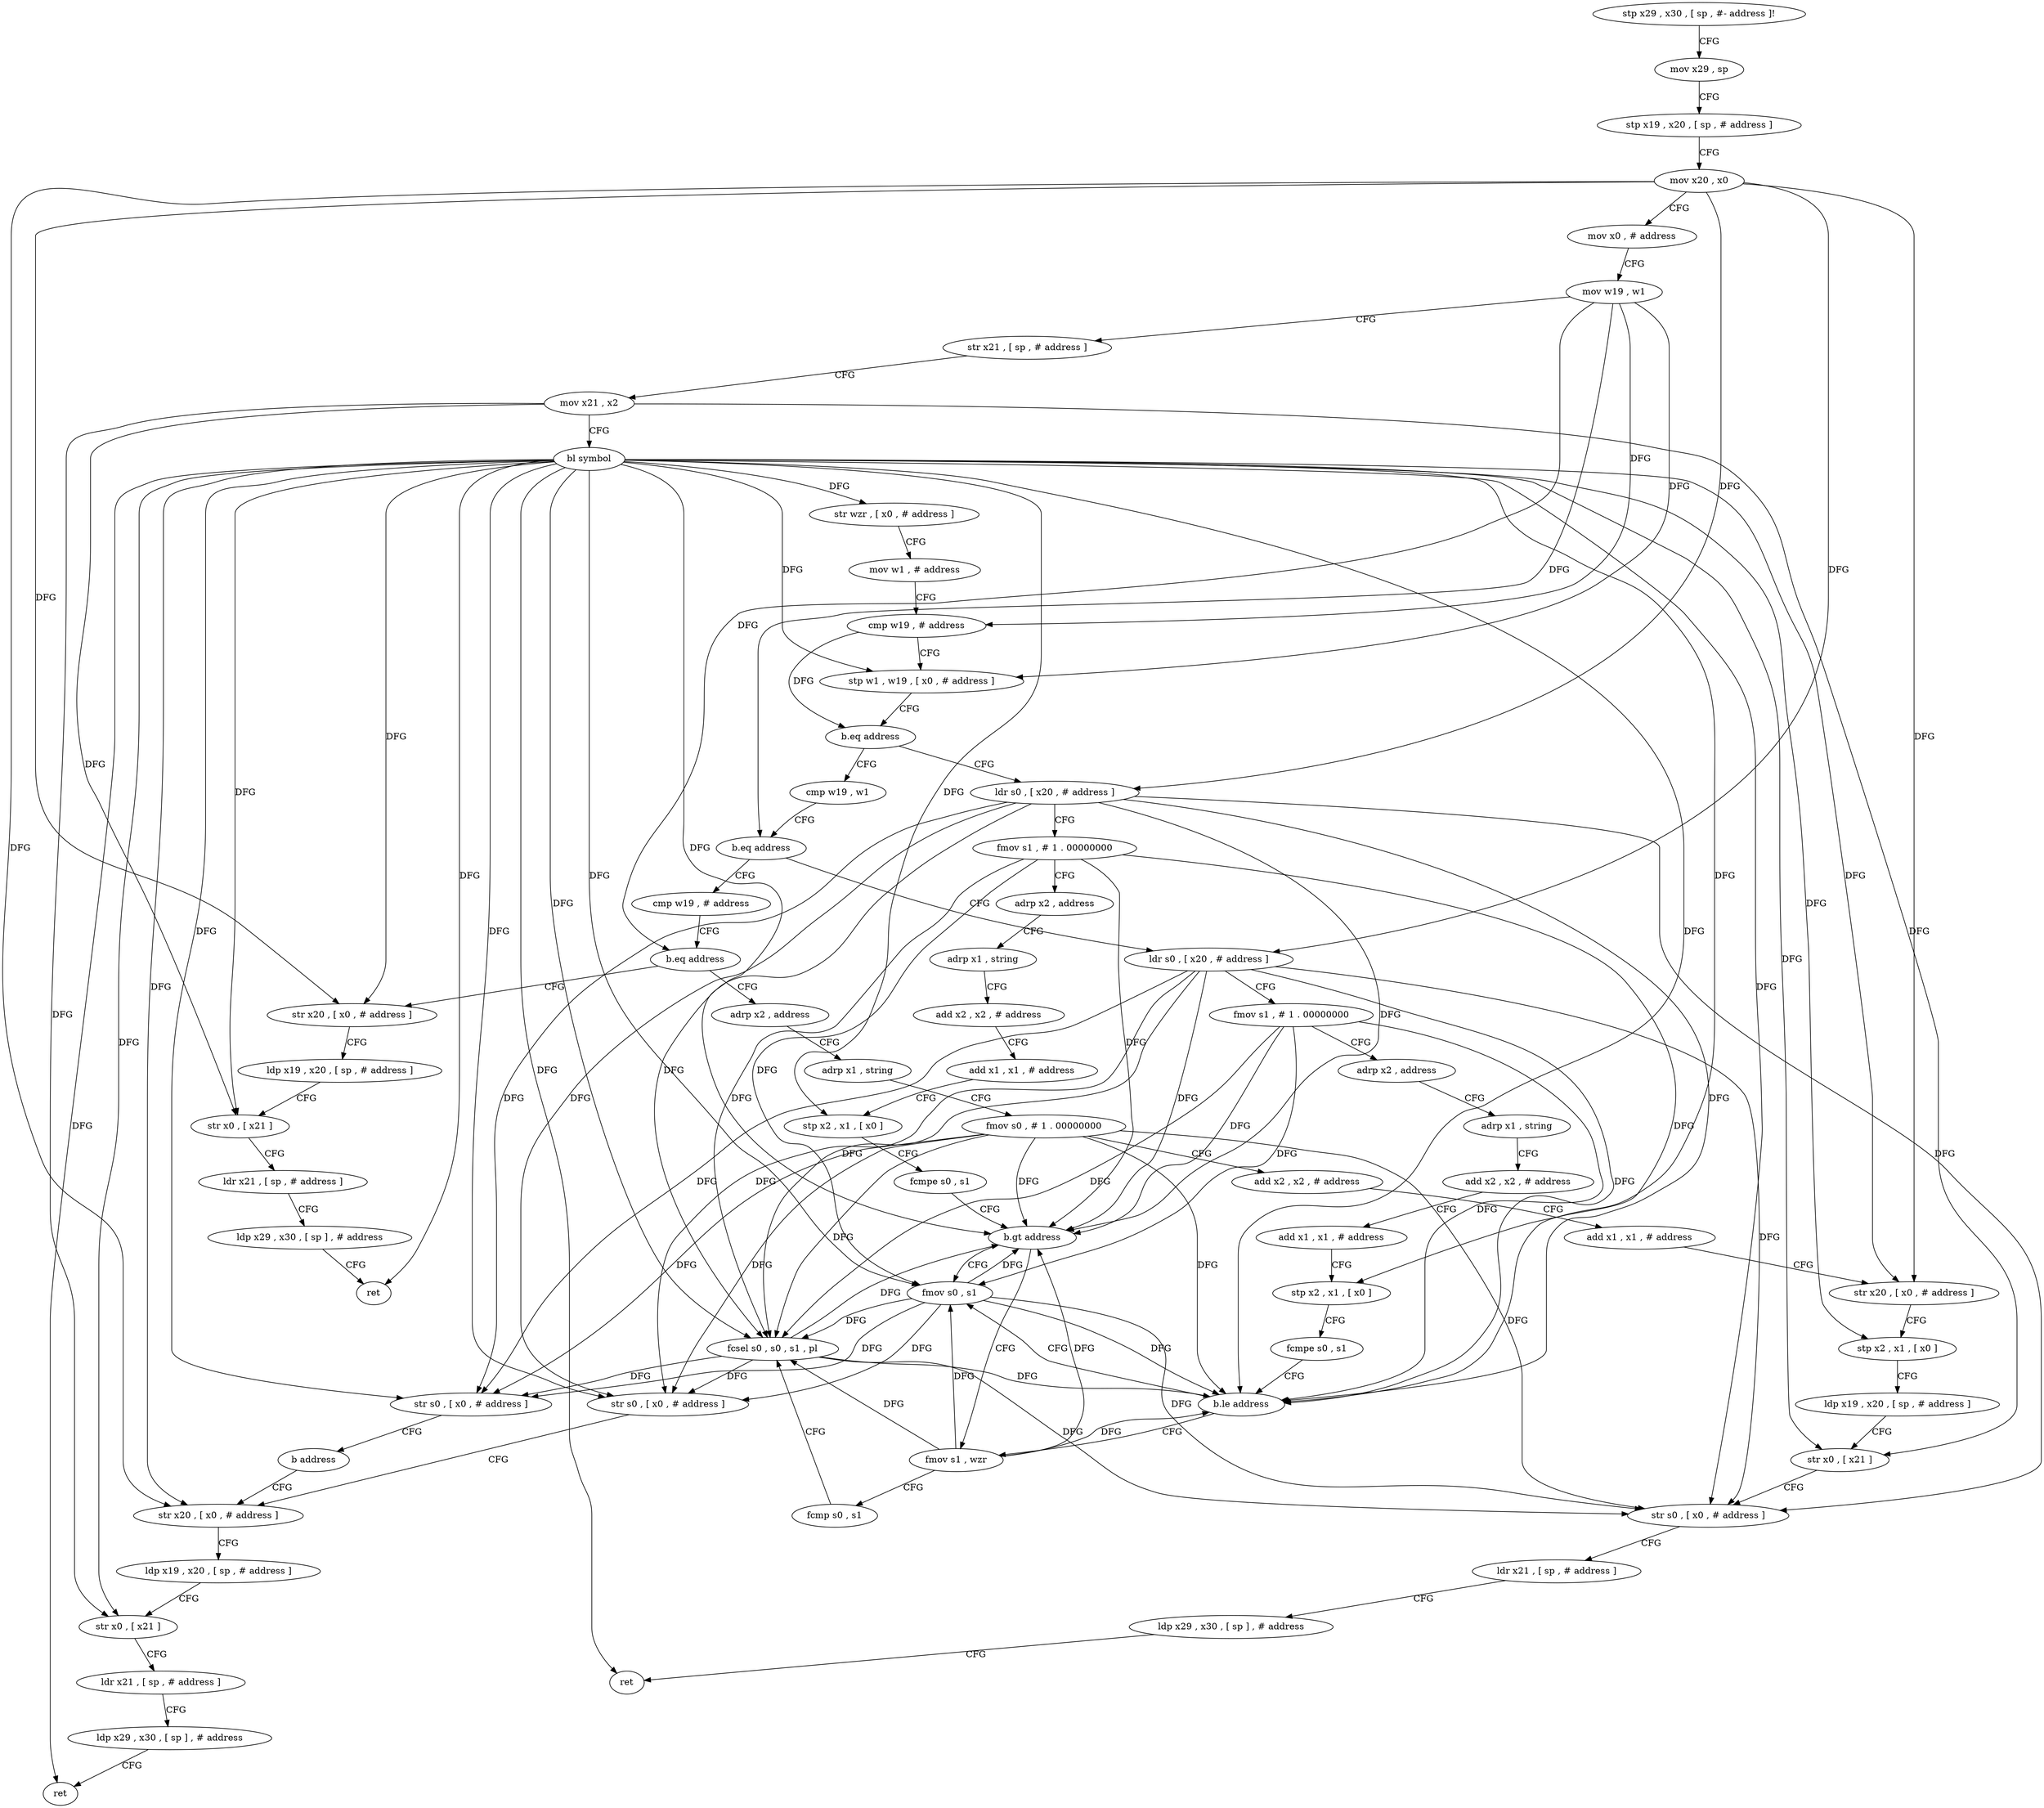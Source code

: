 digraph "func" {
"4222720" [label = "stp x29 , x30 , [ sp , #- address ]!" ]
"4222724" [label = "mov x29 , sp" ]
"4222728" [label = "stp x19 , x20 , [ sp , # address ]" ]
"4222732" [label = "mov x20 , x0" ]
"4222736" [label = "mov x0 , # address" ]
"4222740" [label = "mov w19 , w1" ]
"4222744" [label = "str x21 , [ sp , # address ]" ]
"4222748" [label = "mov x21 , x2" ]
"4222752" [label = "bl symbol" ]
"4222756" [label = "str wzr , [ x0 , # address ]" ]
"4222760" [label = "mov w1 , # address" ]
"4222764" [label = "cmp w19 , # address" ]
"4222768" [label = "stp w1 , w19 , [ x0 , # address ]" ]
"4222772" [label = "b.eq address" ]
"4222944" [label = "ldr s0 , [ x20 , # address ]" ]
"4222776" [label = "cmp w19 , w1" ]
"4222948" [label = "fmov s1 , # 1 . 00000000" ]
"4222952" [label = "adrp x2 , address" ]
"4222956" [label = "adrp x1 , string" ]
"4222960" [label = "add x2 , x2 , # address" ]
"4222964" [label = "add x1 , x1 , # address" ]
"4222968" [label = "stp x2 , x1 , [ x0 ]" ]
"4222972" [label = "fcmpe s0 , s1" ]
"4222976" [label = "b.gt address" ]
"4222908" [label = "fmov s0 , s1" ]
"4222980" [label = "fmov s1 , wzr" ]
"4222780" [label = "b.eq address" ]
"4222872" [label = "ldr s0 , [ x20 , # address ]" ]
"4222784" [label = "cmp w19 , # address" ]
"4222912" [label = "str s0 , [ x0 , # address ]" ]
"4222916" [label = "str x20 , [ x0 , # address ]" ]
"4222984" [label = "fcmp s0 , s1" ]
"4222988" [label = "fcsel s0 , s0 , s1 , pl" ]
"4222992" [label = "str s0 , [ x0 , # address ]" ]
"4222996" [label = "b address" ]
"4222876" [label = "fmov s1 , # 1 . 00000000" ]
"4222880" [label = "adrp x2 , address" ]
"4222884" [label = "adrp x1 , string" ]
"4222888" [label = "add x2 , x2 , # address" ]
"4222892" [label = "add x1 , x1 , # address" ]
"4222896" [label = "stp x2 , x1 , [ x0 ]" ]
"4222900" [label = "fcmpe s0 , s1" ]
"4222904" [label = "b.le address" ]
"4222788" [label = "b.eq address" ]
"4222816" [label = "adrp x2 , address" ]
"4222792" [label = "str x20 , [ x0 , # address ]" ]
"4222920" [label = "ldp x19 , x20 , [ sp , # address ]" ]
"4222924" [label = "str x0 , [ x21 ]" ]
"4222928" [label = "ldr x21 , [ sp , # address ]" ]
"4222932" [label = "ldp x29 , x30 , [ sp ] , # address" ]
"4222936" [label = "ret" ]
"4222820" [label = "adrp x1 , string" ]
"4222824" [label = "fmov s0 , # 1 . 00000000" ]
"4222828" [label = "add x2 , x2 , # address" ]
"4222832" [label = "add x1 , x1 , # address" ]
"4222836" [label = "str x20 , [ x0 , # address ]" ]
"4222840" [label = "stp x2 , x1 , [ x0 ]" ]
"4222844" [label = "ldp x19 , x20 , [ sp , # address ]" ]
"4222848" [label = "str x0 , [ x21 ]" ]
"4222852" [label = "str s0 , [ x0 , # address ]" ]
"4222856" [label = "ldr x21 , [ sp , # address ]" ]
"4222860" [label = "ldp x29 , x30 , [ sp ] , # address" ]
"4222864" [label = "ret" ]
"4222796" [label = "ldp x19 , x20 , [ sp , # address ]" ]
"4222800" [label = "str x0 , [ x21 ]" ]
"4222804" [label = "ldr x21 , [ sp , # address ]" ]
"4222808" [label = "ldp x29 , x30 , [ sp ] , # address" ]
"4222812" [label = "ret" ]
"4222720" -> "4222724" [ label = "CFG" ]
"4222724" -> "4222728" [ label = "CFG" ]
"4222728" -> "4222732" [ label = "CFG" ]
"4222732" -> "4222736" [ label = "CFG" ]
"4222732" -> "4222944" [ label = "DFG" ]
"4222732" -> "4222872" [ label = "DFG" ]
"4222732" -> "4222916" [ label = "DFG" ]
"4222732" -> "4222836" [ label = "DFG" ]
"4222732" -> "4222792" [ label = "DFG" ]
"4222736" -> "4222740" [ label = "CFG" ]
"4222740" -> "4222744" [ label = "CFG" ]
"4222740" -> "4222764" [ label = "DFG" ]
"4222740" -> "4222768" [ label = "DFG" ]
"4222740" -> "4222780" [ label = "DFG" ]
"4222740" -> "4222788" [ label = "DFG" ]
"4222744" -> "4222748" [ label = "CFG" ]
"4222748" -> "4222752" [ label = "CFG" ]
"4222748" -> "4222924" [ label = "DFG" ]
"4222748" -> "4222848" [ label = "DFG" ]
"4222748" -> "4222800" [ label = "DFG" ]
"4222752" -> "4222756" [ label = "DFG" ]
"4222752" -> "4222768" [ label = "DFG" ]
"4222752" -> "4222968" [ label = "DFG" ]
"4222752" -> "4222912" [ label = "DFG" ]
"4222752" -> "4222896" [ label = "DFG" ]
"4222752" -> "4222916" [ label = "DFG" ]
"4222752" -> "4222924" [ label = "DFG" ]
"4222752" -> "4222936" [ label = "DFG" ]
"4222752" -> "4222836" [ label = "DFG" ]
"4222752" -> "4222840" [ label = "DFG" ]
"4222752" -> "4222848" [ label = "DFG" ]
"4222752" -> "4222852" [ label = "DFG" ]
"4222752" -> "4222864" [ label = "DFG" ]
"4222752" -> "4222792" [ label = "DFG" ]
"4222752" -> "4222800" [ label = "DFG" ]
"4222752" -> "4222812" [ label = "DFG" ]
"4222752" -> "4222992" [ label = "DFG" ]
"4222752" -> "4222976" [ label = "DFG" ]
"4222752" -> "4222988" [ label = "DFG" ]
"4222752" -> "4222904" [ label = "DFG" ]
"4222752" -> "4222908" [ label = "DFG" ]
"4222756" -> "4222760" [ label = "CFG" ]
"4222760" -> "4222764" [ label = "CFG" ]
"4222764" -> "4222768" [ label = "CFG" ]
"4222764" -> "4222772" [ label = "DFG" ]
"4222768" -> "4222772" [ label = "CFG" ]
"4222772" -> "4222944" [ label = "CFG" ]
"4222772" -> "4222776" [ label = "CFG" ]
"4222944" -> "4222948" [ label = "CFG" ]
"4222944" -> "4222976" [ label = "DFG" ]
"4222944" -> "4222912" [ label = "DFG" ]
"4222944" -> "4222988" [ label = "DFG" ]
"4222944" -> "4222904" [ label = "DFG" ]
"4222944" -> "4222852" [ label = "DFG" ]
"4222944" -> "4222992" [ label = "DFG" ]
"4222776" -> "4222780" [ label = "CFG" ]
"4222948" -> "4222952" [ label = "CFG" ]
"4222948" -> "4222976" [ label = "DFG" ]
"4222948" -> "4222908" [ label = "DFG" ]
"4222948" -> "4222988" [ label = "DFG" ]
"4222948" -> "4222904" [ label = "DFG" ]
"4222952" -> "4222956" [ label = "CFG" ]
"4222956" -> "4222960" [ label = "CFG" ]
"4222960" -> "4222964" [ label = "CFG" ]
"4222964" -> "4222968" [ label = "CFG" ]
"4222968" -> "4222972" [ label = "CFG" ]
"4222972" -> "4222976" [ label = "CFG" ]
"4222976" -> "4222908" [ label = "CFG" ]
"4222976" -> "4222980" [ label = "CFG" ]
"4222908" -> "4222912" [ label = "DFG" ]
"4222908" -> "4222976" [ label = "DFG" ]
"4222908" -> "4222988" [ label = "DFG" ]
"4222908" -> "4222904" [ label = "DFG" ]
"4222908" -> "4222852" [ label = "DFG" ]
"4222908" -> "4222992" [ label = "DFG" ]
"4222980" -> "4222984" [ label = "CFG" ]
"4222980" -> "4222976" [ label = "DFG" ]
"4222980" -> "4222908" [ label = "DFG" ]
"4222980" -> "4222988" [ label = "DFG" ]
"4222980" -> "4222904" [ label = "DFG" ]
"4222780" -> "4222872" [ label = "CFG" ]
"4222780" -> "4222784" [ label = "CFG" ]
"4222872" -> "4222876" [ label = "CFG" ]
"4222872" -> "4222912" [ label = "DFG" ]
"4222872" -> "4222976" [ label = "DFG" ]
"4222872" -> "4222988" [ label = "DFG" ]
"4222872" -> "4222904" [ label = "DFG" ]
"4222872" -> "4222852" [ label = "DFG" ]
"4222872" -> "4222992" [ label = "DFG" ]
"4222784" -> "4222788" [ label = "CFG" ]
"4222912" -> "4222916" [ label = "CFG" ]
"4222916" -> "4222920" [ label = "CFG" ]
"4222984" -> "4222988" [ label = "CFG" ]
"4222988" -> "4222992" [ label = "DFG" ]
"4222988" -> "4222912" [ label = "DFG" ]
"4222988" -> "4222976" [ label = "DFG" ]
"4222988" -> "4222904" [ label = "DFG" ]
"4222988" -> "4222852" [ label = "DFG" ]
"4222992" -> "4222996" [ label = "CFG" ]
"4222996" -> "4222916" [ label = "CFG" ]
"4222876" -> "4222880" [ label = "CFG" ]
"4222876" -> "4222976" [ label = "DFG" ]
"4222876" -> "4222908" [ label = "DFG" ]
"4222876" -> "4222988" [ label = "DFG" ]
"4222876" -> "4222904" [ label = "DFG" ]
"4222880" -> "4222884" [ label = "CFG" ]
"4222884" -> "4222888" [ label = "CFG" ]
"4222888" -> "4222892" [ label = "CFG" ]
"4222892" -> "4222896" [ label = "CFG" ]
"4222896" -> "4222900" [ label = "CFG" ]
"4222900" -> "4222904" [ label = "CFG" ]
"4222904" -> "4222980" [ label = "CFG" ]
"4222904" -> "4222908" [ label = "CFG" ]
"4222788" -> "4222816" [ label = "CFG" ]
"4222788" -> "4222792" [ label = "CFG" ]
"4222816" -> "4222820" [ label = "CFG" ]
"4222792" -> "4222796" [ label = "CFG" ]
"4222920" -> "4222924" [ label = "CFG" ]
"4222924" -> "4222928" [ label = "CFG" ]
"4222928" -> "4222932" [ label = "CFG" ]
"4222932" -> "4222936" [ label = "CFG" ]
"4222820" -> "4222824" [ label = "CFG" ]
"4222824" -> "4222828" [ label = "CFG" ]
"4222824" -> "4222912" [ label = "DFG" ]
"4222824" -> "4222988" [ label = "DFG" ]
"4222824" -> "4222976" [ label = "DFG" ]
"4222824" -> "4222904" [ label = "DFG" ]
"4222824" -> "4222852" [ label = "DFG" ]
"4222824" -> "4222992" [ label = "DFG" ]
"4222828" -> "4222832" [ label = "CFG" ]
"4222832" -> "4222836" [ label = "CFG" ]
"4222836" -> "4222840" [ label = "CFG" ]
"4222840" -> "4222844" [ label = "CFG" ]
"4222844" -> "4222848" [ label = "CFG" ]
"4222848" -> "4222852" [ label = "CFG" ]
"4222852" -> "4222856" [ label = "CFG" ]
"4222856" -> "4222860" [ label = "CFG" ]
"4222860" -> "4222864" [ label = "CFG" ]
"4222796" -> "4222800" [ label = "CFG" ]
"4222800" -> "4222804" [ label = "CFG" ]
"4222804" -> "4222808" [ label = "CFG" ]
"4222808" -> "4222812" [ label = "CFG" ]
}
